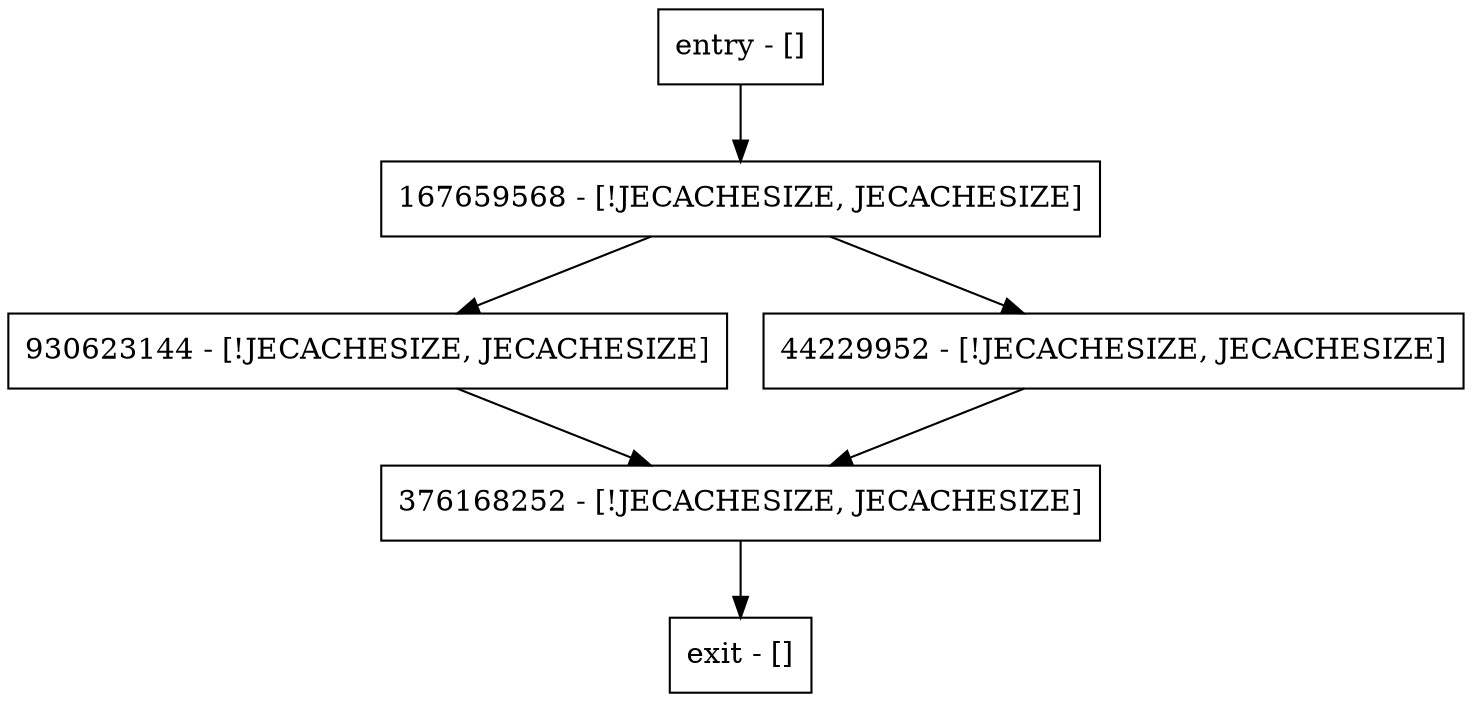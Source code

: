 digraph remove {
node [shape=record];
entry [label="entry - []"];
exit [label="exit - []"];
930623144 [label="930623144 - [!JECACHESIZE, JECACHESIZE]"];
44229952 [label="44229952 - [!JECACHESIZE, JECACHESIZE]"];
167659568 [label="167659568 - [!JECACHESIZE, JECACHESIZE]"];
376168252 [label="376168252 - [!JECACHESIZE, JECACHESIZE]"];
entry;
exit;
entry -> 167659568;
930623144 -> 376168252;
44229952 -> 376168252;
167659568 -> 930623144;
167659568 -> 44229952;
376168252 -> exit;
}
